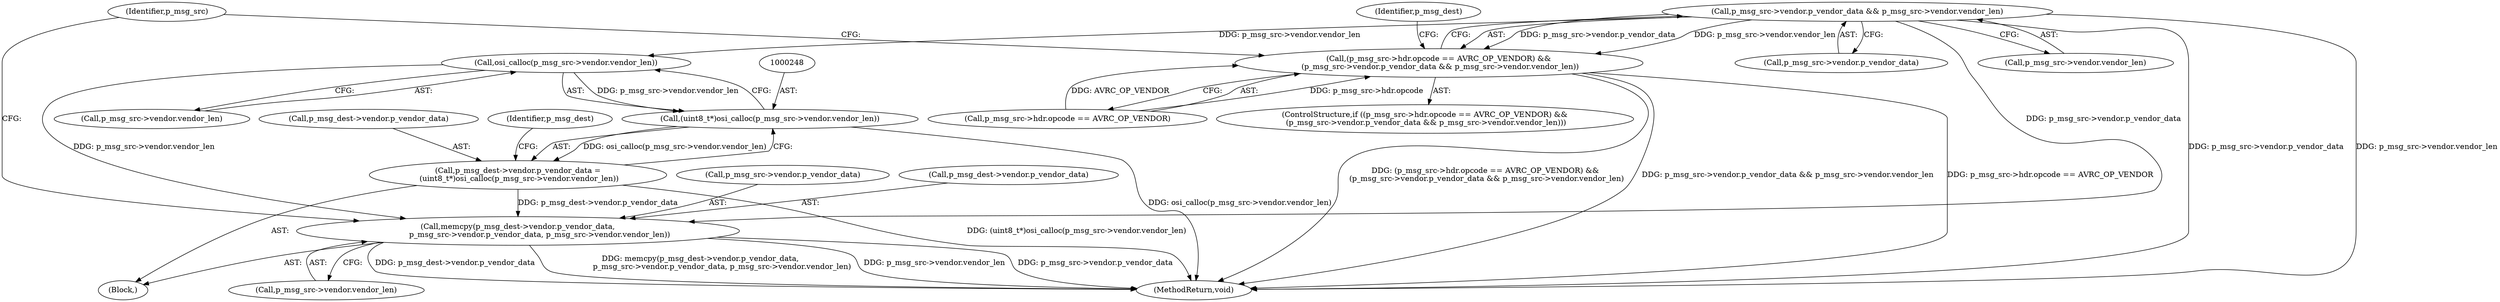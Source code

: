 digraph "0_Android_dd28d8ddf2985d654781770c691c60b45d7f32b4@pointer" {
"1000229" [label="(Call,p_msg_src->vendor.p_vendor_data && p_msg_src->vendor.vendor_len)"];
"1000221" [label="(Call,(p_msg_src->hdr.opcode == AVRC_OP_VENDOR) &&\n (p_msg_src->vendor.p_vendor_data && p_msg_src->vendor.vendor_len))"];
"1000249" [label="(Call,osi_calloc(p_msg_src->vendor.vendor_len))"];
"1000247" [label="(Call,(uint8_t*)osi_calloc(p_msg_src->vendor.vendor_len))"];
"1000241" [label="(Call,p_msg_dest->vendor.p_vendor_data =\n (uint8_t*)osi_calloc(p_msg_src->vendor.vendor_len))"];
"1000255" [label="(Call,memcpy(p_msg_dest->vendor.p_vendor_data,\n                  p_msg_src->vendor.p_vendor_data, p_msg_src->vendor.vendor_len))"];
"1000241" [label="(Call,p_msg_dest->vendor.p_vendor_data =\n (uint8_t*)osi_calloc(p_msg_src->vendor.vendor_len))"];
"1000230" [label="(Call,p_msg_src->vendor.p_vendor_data)"];
"1000247" [label="(Call,(uint8_t*)osi_calloc(p_msg_src->vendor.vendor_len))"];
"1000276" [label="(Identifier,p_msg_src)"];
"1000255" [label="(Call,memcpy(p_msg_dest->vendor.p_vendor_data,\n                  p_msg_src->vendor.p_vendor_data, p_msg_src->vendor.vendor_len))"];
"1000221" [label="(Call,(p_msg_src->hdr.opcode == AVRC_OP_VENDOR) &&\n (p_msg_src->vendor.p_vendor_data && p_msg_src->vendor.vendor_len))"];
"1000266" [label="(Call,p_msg_src->vendor.vendor_len)"];
"1000242" [label="(Call,p_msg_dest->vendor.p_vendor_data)"];
"1000235" [label="(Call,p_msg_src->vendor.vendor_len)"];
"1000220" [label="(ControlStructure,if ((p_msg_src->hdr.opcode == AVRC_OP_VENDOR) &&\n (p_msg_src->vendor.p_vendor_data && p_msg_src->vendor.vendor_len)))"];
"1000261" [label="(Call,p_msg_src->vendor.p_vendor_data)"];
"1000249" [label="(Call,osi_calloc(p_msg_src->vendor.vendor_len))"];
"1000244" [label="(Identifier,p_msg_dest)"];
"1000256" [label="(Call,p_msg_dest->vendor.p_vendor_data)"];
"1000229" [label="(Call,p_msg_src->vendor.p_vendor_data && p_msg_src->vendor.vendor_len)"];
"1000250" [label="(Call,p_msg_src->vendor.vendor_len)"];
"1000328" [label="(MethodReturn,void)"];
"1000240" [label="(Block,)"];
"1000222" [label="(Call,p_msg_src->hdr.opcode == AVRC_OP_VENDOR)"];
"1000258" [label="(Identifier,p_msg_dest)"];
"1000229" -> "1000221"  [label="AST: "];
"1000229" -> "1000230"  [label="CFG: "];
"1000229" -> "1000235"  [label="CFG: "];
"1000230" -> "1000229"  [label="AST: "];
"1000235" -> "1000229"  [label="AST: "];
"1000221" -> "1000229"  [label="CFG: "];
"1000229" -> "1000328"  [label="DDG: p_msg_src->vendor.vendor_len"];
"1000229" -> "1000328"  [label="DDG: p_msg_src->vendor.p_vendor_data"];
"1000229" -> "1000221"  [label="DDG: p_msg_src->vendor.p_vendor_data"];
"1000229" -> "1000221"  [label="DDG: p_msg_src->vendor.vendor_len"];
"1000229" -> "1000249"  [label="DDG: p_msg_src->vendor.vendor_len"];
"1000229" -> "1000255"  [label="DDG: p_msg_src->vendor.p_vendor_data"];
"1000221" -> "1000220"  [label="AST: "];
"1000221" -> "1000222"  [label="CFG: "];
"1000222" -> "1000221"  [label="AST: "];
"1000244" -> "1000221"  [label="CFG: "];
"1000276" -> "1000221"  [label="CFG: "];
"1000221" -> "1000328"  [label="DDG: (p_msg_src->hdr.opcode == AVRC_OP_VENDOR) &&\n (p_msg_src->vendor.p_vendor_data && p_msg_src->vendor.vendor_len)"];
"1000221" -> "1000328"  [label="DDG: p_msg_src->vendor.p_vendor_data && p_msg_src->vendor.vendor_len"];
"1000221" -> "1000328"  [label="DDG: p_msg_src->hdr.opcode == AVRC_OP_VENDOR"];
"1000222" -> "1000221"  [label="DDG: p_msg_src->hdr.opcode"];
"1000222" -> "1000221"  [label="DDG: AVRC_OP_VENDOR"];
"1000249" -> "1000247"  [label="AST: "];
"1000249" -> "1000250"  [label="CFG: "];
"1000250" -> "1000249"  [label="AST: "];
"1000247" -> "1000249"  [label="CFG: "];
"1000249" -> "1000247"  [label="DDG: p_msg_src->vendor.vendor_len"];
"1000249" -> "1000255"  [label="DDG: p_msg_src->vendor.vendor_len"];
"1000247" -> "1000241"  [label="AST: "];
"1000248" -> "1000247"  [label="AST: "];
"1000241" -> "1000247"  [label="CFG: "];
"1000247" -> "1000328"  [label="DDG: osi_calloc(p_msg_src->vendor.vendor_len)"];
"1000247" -> "1000241"  [label="DDG: osi_calloc(p_msg_src->vendor.vendor_len)"];
"1000241" -> "1000240"  [label="AST: "];
"1000242" -> "1000241"  [label="AST: "];
"1000258" -> "1000241"  [label="CFG: "];
"1000241" -> "1000328"  [label="DDG: (uint8_t*)osi_calloc(p_msg_src->vendor.vendor_len)"];
"1000241" -> "1000255"  [label="DDG: p_msg_dest->vendor.p_vendor_data"];
"1000255" -> "1000240"  [label="AST: "];
"1000255" -> "1000266"  [label="CFG: "];
"1000256" -> "1000255"  [label="AST: "];
"1000261" -> "1000255"  [label="AST: "];
"1000266" -> "1000255"  [label="AST: "];
"1000276" -> "1000255"  [label="CFG: "];
"1000255" -> "1000328"  [label="DDG: memcpy(p_msg_dest->vendor.p_vendor_data,\n                  p_msg_src->vendor.p_vendor_data, p_msg_src->vendor.vendor_len)"];
"1000255" -> "1000328"  [label="DDG: p_msg_src->vendor.vendor_len"];
"1000255" -> "1000328"  [label="DDG: p_msg_src->vendor.p_vendor_data"];
"1000255" -> "1000328"  [label="DDG: p_msg_dest->vendor.p_vendor_data"];
}
